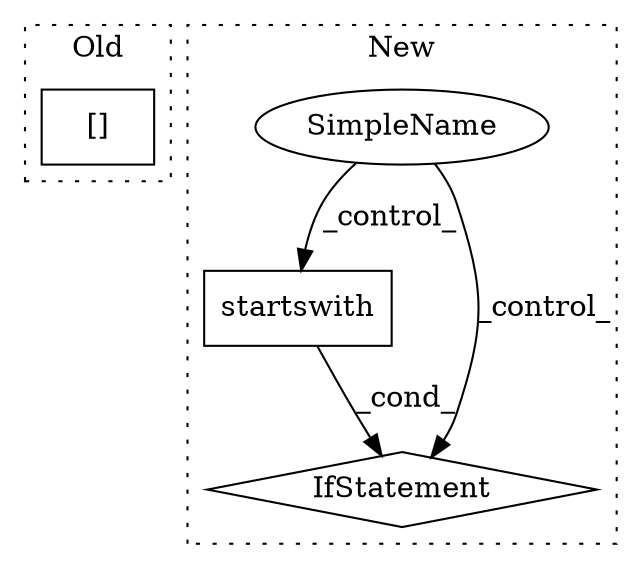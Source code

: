 digraph G {
subgraph cluster0 {
1 [label="[]" a="2" s="1995,2005" l="9,1" shape="box"];
label = "Old";
style="dotted";
}
subgraph cluster1 {
2 [label="startswith" a="32" s="2180,2204" l="11,1" shape="box"];
3 [label="IfStatement" a="25" s="2093,2206" l="4,2" shape="diamond"];
4 [label="SimpleName" a="42" s="" l="" shape="ellipse"];
label = "New";
style="dotted";
}
2 -> 3 [label="_cond_"];
4 -> 2 [label="_control_"];
4 -> 3 [label="_control_"];
}